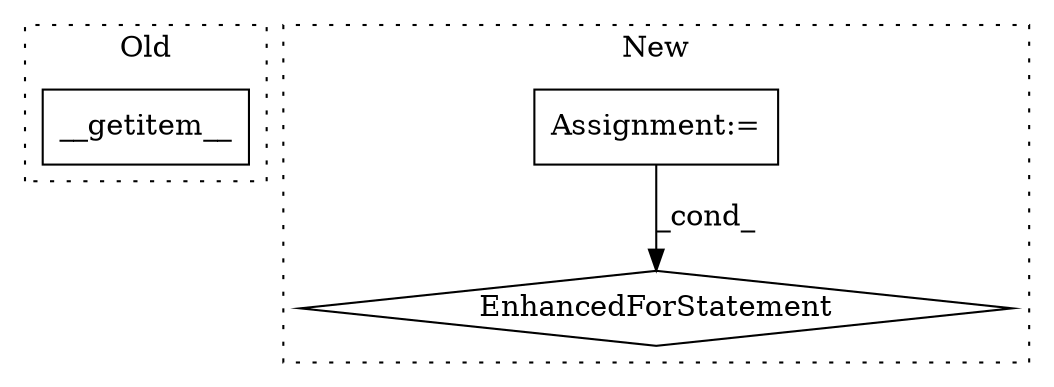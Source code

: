 digraph G {
subgraph cluster0 {
1 [label="__getitem__" a="32" s="19513,19533" l="12,1" shape="box"];
label = "Old";
style="dotted";
}
subgraph cluster1 {
2 [label="EnhancedForStatement" a="70" s="19656,19738" l="53,2" shape="diamond"];
3 [label="Assignment:=" a="7" s="19656,19738" l="53,2" shape="box"];
label = "New";
style="dotted";
}
3 -> 2 [label="_cond_"];
}